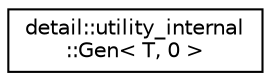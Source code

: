 digraph "Graphical Class Hierarchy"
{
 // LATEX_PDF_SIZE
  edge [fontname="Helvetica",fontsize="10",labelfontname="Helvetica",labelfontsize="10"];
  node [fontname="Helvetica",fontsize="10",shape=record];
  rankdir="LR";
  Node0 [label="detail::utility_internal\l::Gen\< T, 0 \>",height=0.2,width=0.4,color="black", fillcolor="white", style="filled",URL="$structdetail_1_1utility__internal_1_1Gen_3_01T_00_010_01_4.html",tooltip=" "];
}
